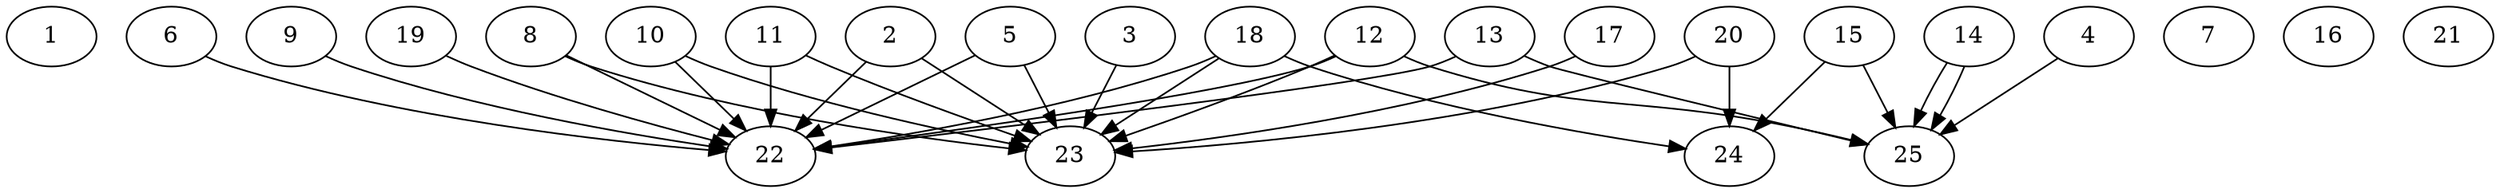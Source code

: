// DAG automatically generated by daggen at Thu Oct  3 14:00:39 2019
// ./daggen --dot -n 25 --ccr 0.3 --fat 0.9 --regular 0.7 --density 0.7 --mindata 5242880 --maxdata 52428800 
digraph G {
  1 [size="136765440", alpha="0.07", expect_size="41029632"] 
  2 [size="60972373", alpha="0.05", expect_size="18291712"] 
  2 -> 22 [size ="18291712"]
  2 -> 23 [size ="18291712"]
  3 [size="28863147", alpha="0.10", expect_size="8658944"] 
  3 -> 23 [size ="8658944"]
  4 [size="102765227", alpha="0.17", expect_size="30829568"] 
  4 -> 25 [size ="30829568"]
  5 [size="18319360", alpha="0.01", expect_size="5495808"] 
  5 -> 22 [size ="5495808"]
  5 -> 23 [size ="5495808"]
  6 [size="131143680", alpha="0.16", expect_size="39343104"] 
  6 -> 22 [size ="39343104"]
  7 [size="157156693", alpha="0.19", expect_size="47147008"] 
  8 [size="40468480", alpha="0.06", expect_size="12140544"] 
  8 -> 22 [size ="12140544"]
  8 -> 23 [size ="12140544"]
  9 [size="50681173", alpha="0.05", expect_size="15204352"] 
  9 -> 22 [size ="15204352"]
  10 [size="163061760", alpha="0.01", expect_size="48918528"] 
  10 -> 22 [size ="48918528"]
  10 -> 23 [size ="48918528"]
  11 [size="23248213", alpha="0.14", expect_size="6974464"] 
  11 -> 22 [size ="6974464"]
  11 -> 23 [size ="6974464"]
  12 [size="78342827", alpha="0.18", expect_size="23502848"] 
  12 -> 22 [size ="23502848"]
  12 -> 23 [size ="23502848"]
  12 -> 25 [size ="23502848"]
  13 [size="120780800", alpha="0.05", expect_size="36234240"] 
  13 -> 22 [size ="36234240"]
  13 -> 25 [size ="36234240"]
  14 [size="39181653", alpha="0.04", expect_size="11754496"] 
  14 -> 25 [size ="11754496"]
  14 -> 25 [size ="11754496"]
  15 [size="18950827", alpha="0.04", expect_size="5685248"] 
  15 -> 24 [size ="5685248"]
  15 -> 25 [size ="5685248"]
  16 [size="23968427", alpha="0.15", expect_size="7190528"] 
  17 [size="149609813", alpha="0.18", expect_size="44882944"] 
  17 -> 23 [size ="44882944"]
  18 [size="145554773", alpha="0.03", expect_size="43666432"] 
  18 -> 22 [size ="43666432"]
  18 -> 23 [size ="43666432"]
  18 -> 24 [size ="43666432"]
  19 [size="36263253", alpha="0.07", expect_size="10878976"] 
  19 -> 22 [size ="10878976"]
  20 [size="73700693", alpha="0.05", expect_size="22110208"] 
  20 -> 23 [size ="22110208"]
  20 -> 24 [size ="22110208"]
  21 [size="78759253", alpha="0.18", expect_size="23627776"] 
  22 [size="34863787", alpha="0.17", expect_size="10459136"] 
  23 [size="21606400", alpha="0.17", expect_size="6481920"] 
  24 [size="57098240", alpha="0.08", expect_size="17129472"] 
  25 [size="90862933", alpha="0.19", expect_size="27258880"] 
}
